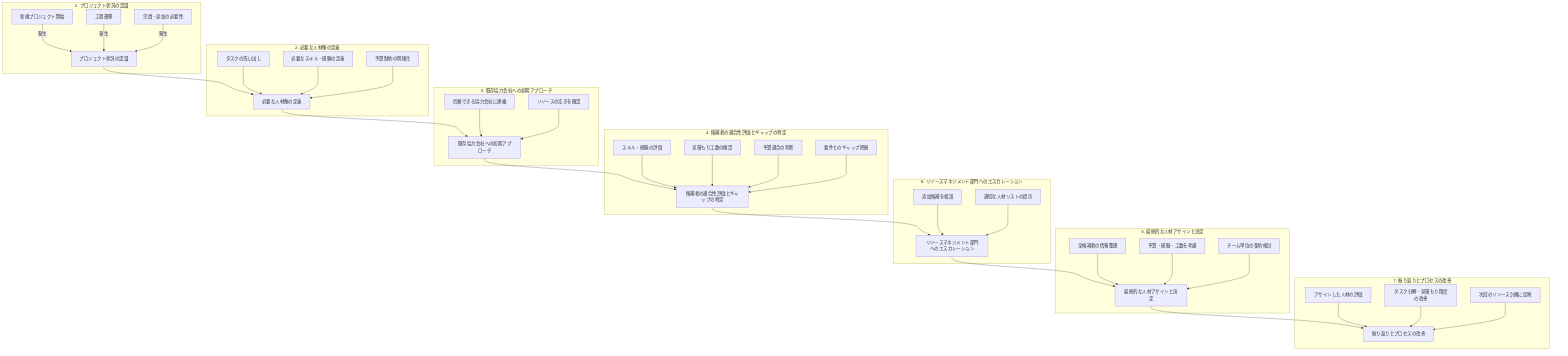 graph TD;
    A[プロジェクト状況の認識] --> B[必要な人材像の定義]
    B --> C[既存協力会社への初期アプローチ]
    C --> D[候補者の適合性評価とギャップの特定]
    D --> E[リソースマネジメント部門へのエスカレーション]
    E --> F[最終的な人材アサインと決定]
    F --> G[振り返りとプロセスの改善]

    subgraph "1. プロジェクト状況の認識"
        A1[新規プロジェクト開始]
        A2[工程遷移]
        A3[欠員・追加の必要性]
        A1 -->|発生| A
        A2 -->|発生| A
        A3 -->|発生| A
    end

    subgraph "2. 必要な人材像の定義"
        B1[タスクの洗い出し]
        B2[必要なスキル・経験の定義]
        B3[予算制約の明確化]
        B1 --> B
        B2 --> B
        B3 --> B
    end

    subgraph "3. 既存協力会社への初期アプローチ"
        C1[信頼できる協力会社に連絡]
        C2[リソースの空きを確認]
        C1 --> C
        C2 --> C
    end

    subgraph "4. 候補者の適合性評価とギャップの特定"
        D1[スキル・経験の評価]
        D2[見積もり工数の確認]
        D3[予算適合の判断]
        D4[要件とのギャップ把握]
        D1 --> D
        D2 --> D
        D3 --> D
        D4 --> D
    end

    subgraph "5. リソースマネジメント部門へのエスカレーション"
        E1[追加候補を相談]
        E2[適切な人材リストの提示]
        E1 --> E
        E2 --> E
    end

    subgraph "6. 最終的な人材アサインと決定"
        F1[全候補者の情報整理]
        F2[予算・経験・工数を考慮]
        F3[チーム単位の契約検討]
        F1 --> F
        F2 --> F
        F3 --> F
    end

    subgraph "7. 振り返りとプロセスの改善"
        G1[アサインした人材の評価]
        G2[タスク分解・見積もり精度の改善]
        G3[次回のリソース計画に反映]
        G1 --> G
        G2 --> G
        G3 --> G
    end